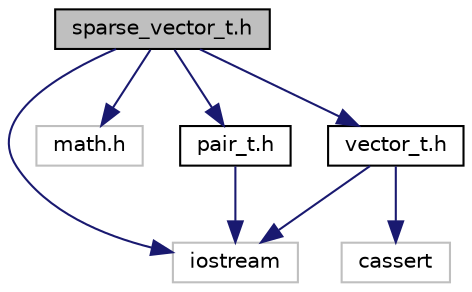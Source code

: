 digraph "sparse_vector_t.h"
{
  edge [fontname="Helvetica",fontsize="10",labelfontname="Helvetica",labelfontsize="10"];
  node [fontname="Helvetica",fontsize="10",shape=record];
  Node0 [label="sparse_vector_t.h",height=0.2,width=0.4,color="black", fillcolor="grey75", style="filled", fontcolor="black"];
  Node0 -> Node1 [color="midnightblue",fontsize="10",style="solid",fontname="Helvetica"];
  Node1 [label="iostream",height=0.2,width=0.4,color="grey75", fillcolor="white", style="filled"];
  Node0 -> Node2 [color="midnightblue",fontsize="10",style="solid",fontname="Helvetica"];
  Node2 [label="math.h",height=0.2,width=0.4,color="grey75", fillcolor="white", style="filled"];
  Node0 -> Node3 [color="midnightblue",fontsize="10",style="solid",fontname="Helvetica"];
  Node3 [label="vector_t.h",height=0.2,width=0.4,color="black", fillcolor="white", style="filled",URL="$vector__t_8h.html",tooltip="programa proporcionado por el profesorado para realizar la práctica 3 de Algoritmos y estructura de d..."];
  Node3 -> Node1 [color="midnightblue",fontsize="10",style="solid",fontname="Helvetica"];
  Node3 -> Node4 [color="midnightblue",fontsize="10",style="solid",fontname="Helvetica"];
  Node4 [label="cassert",height=0.2,width=0.4,color="grey75", fillcolor="white", style="filled"];
  Node0 -> Node5 [color="midnightblue",fontsize="10",style="solid",fontname="Helvetica"];
  Node5 [label="pair_t.h",height=0.2,width=0.4,color="black", fillcolor="white", style="filled",URL="$pair__t_8h.html",tooltip="programa proporcionado por el profesorado para realizar la práctica 3 de Algoritmos y estructura de d..."];
  Node5 -> Node1 [color="midnightblue",fontsize="10",style="solid",fontname="Helvetica"];
}
